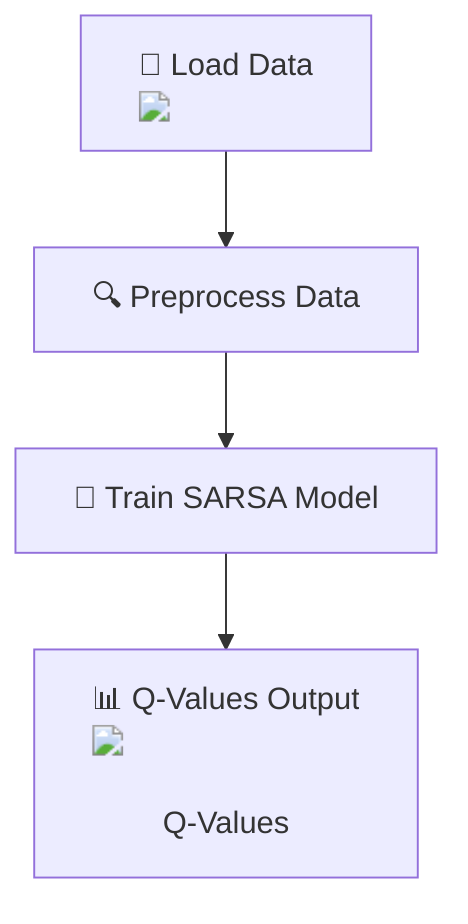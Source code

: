 flowchart TD
    A["📁 Load Data <img src='file.svg'/>"] --> B["🔍 Preprocess Data"]
    B --> C["🤖 Train SARSA Model"]
    C --> D["📊 Q-Values Output <img src='hist_template.svg'/> <br/> Q-Values"]